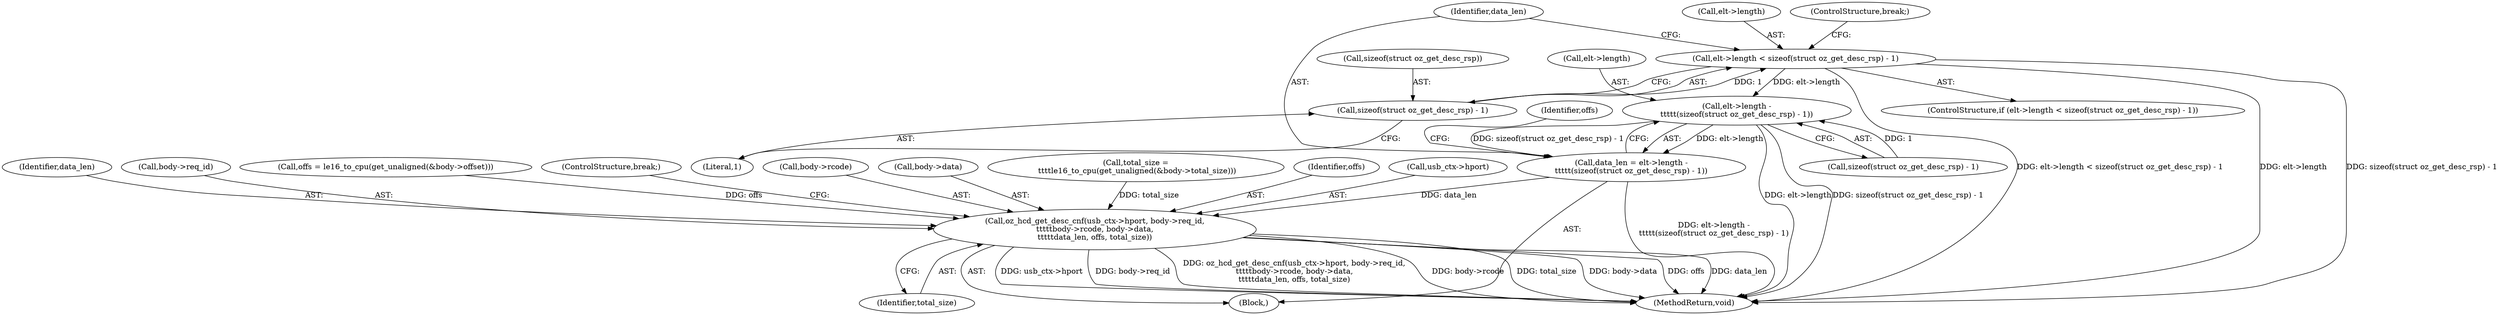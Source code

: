 digraph "0_linux_d114b9fe78c8d6fc6e70808c2092aa307c36dc8e@API" {
"1000197" [label="(Call,elt->length < sizeof(struct oz_get_desc_rsp) - 1)"];
"1000201" [label="(Call,sizeof(struct oz_get_desc_rsp) - 1)"];
"1000208" [label="(Call,elt->length -\n\t\t\t\t\t(sizeof(struct oz_get_desc_rsp) - 1))"];
"1000206" [label="(Call,data_len = elt->length -\n\t\t\t\t\t(sizeof(struct oz_get_desc_rsp) - 1))"];
"1000235" [label="(Call,oz_hcd_get_desc_cnf(usb_ctx->hport, body->req_id,\n\t\t\t\t\tbody->rcode, body->data,\n\t\t\t\t\tdata_len, offs, total_size))"];
"1000335" [label="(MethodReturn,void)"];
"1000186" [label="(Block,)"];
"1000248" [label="(Identifier,data_len)"];
"1000197" [label="(Call,elt->length < sizeof(struct oz_get_desc_rsp) - 1)"];
"1000205" [label="(ControlStructure,break;)"];
"1000239" [label="(Call,body->req_id)"];
"1000206" [label="(Call,data_len = elt->length -\n\t\t\t\t\t(sizeof(struct oz_get_desc_rsp) - 1))"];
"1000216" [label="(Call,offs = le16_to_cpu(get_unaligned(&body->offset)))"];
"1000202" [label="(Call,sizeof(struct oz_get_desc_rsp))"];
"1000207" [label="(Identifier,data_len)"];
"1000204" [label="(Literal,1)"];
"1000250" [label="(Identifier,total_size)"];
"1000235" [label="(Call,oz_hcd_get_desc_cnf(usb_ctx->hport, body->req_id,\n\t\t\t\t\tbody->rcode, body->data,\n\t\t\t\t\tdata_len, offs, total_size))"];
"1000251" [label="(ControlStructure,break;)"];
"1000198" [label="(Call,elt->length)"];
"1000242" [label="(Call,body->rcode)"];
"1000201" [label="(Call,sizeof(struct oz_get_desc_rsp) - 1)"];
"1000245" [label="(Call,body->data)"];
"1000208" [label="(Call,elt->length -\n\t\t\t\t\t(sizeof(struct oz_get_desc_rsp) - 1))"];
"1000224" [label="(Call,total_size =\n \t\t\t\tle16_to_cpu(get_unaligned(&body->total_size)))"];
"1000212" [label="(Call,sizeof(struct oz_get_desc_rsp) - 1)"];
"1000217" [label="(Identifier,offs)"];
"1000249" [label="(Identifier,offs)"];
"1000209" [label="(Call,elt->length)"];
"1000236" [label="(Call,usb_ctx->hport)"];
"1000196" [label="(ControlStructure,if (elt->length < sizeof(struct oz_get_desc_rsp) - 1))"];
"1000197" -> "1000196"  [label="AST: "];
"1000197" -> "1000201"  [label="CFG: "];
"1000198" -> "1000197"  [label="AST: "];
"1000201" -> "1000197"  [label="AST: "];
"1000205" -> "1000197"  [label="CFG: "];
"1000207" -> "1000197"  [label="CFG: "];
"1000197" -> "1000335"  [label="DDG: sizeof(struct oz_get_desc_rsp) - 1"];
"1000197" -> "1000335"  [label="DDG: elt->length < sizeof(struct oz_get_desc_rsp) - 1"];
"1000197" -> "1000335"  [label="DDG: elt->length"];
"1000201" -> "1000197"  [label="DDG: 1"];
"1000197" -> "1000208"  [label="DDG: elt->length"];
"1000201" -> "1000204"  [label="CFG: "];
"1000202" -> "1000201"  [label="AST: "];
"1000204" -> "1000201"  [label="AST: "];
"1000208" -> "1000206"  [label="AST: "];
"1000208" -> "1000212"  [label="CFG: "];
"1000209" -> "1000208"  [label="AST: "];
"1000212" -> "1000208"  [label="AST: "];
"1000206" -> "1000208"  [label="CFG: "];
"1000208" -> "1000335"  [label="DDG: elt->length"];
"1000208" -> "1000335"  [label="DDG: sizeof(struct oz_get_desc_rsp) - 1"];
"1000208" -> "1000206"  [label="DDG: elt->length"];
"1000208" -> "1000206"  [label="DDG: sizeof(struct oz_get_desc_rsp) - 1"];
"1000212" -> "1000208"  [label="DDG: 1"];
"1000206" -> "1000186"  [label="AST: "];
"1000207" -> "1000206"  [label="AST: "];
"1000217" -> "1000206"  [label="CFG: "];
"1000206" -> "1000335"  [label="DDG: elt->length -\n\t\t\t\t\t(sizeof(struct oz_get_desc_rsp) - 1)"];
"1000206" -> "1000235"  [label="DDG: data_len"];
"1000235" -> "1000186"  [label="AST: "];
"1000235" -> "1000250"  [label="CFG: "];
"1000236" -> "1000235"  [label="AST: "];
"1000239" -> "1000235"  [label="AST: "];
"1000242" -> "1000235"  [label="AST: "];
"1000245" -> "1000235"  [label="AST: "];
"1000248" -> "1000235"  [label="AST: "];
"1000249" -> "1000235"  [label="AST: "];
"1000250" -> "1000235"  [label="AST: "];
"1000251" -> "1000235"  [label="CFG: "];
"1000235" -> "1000335"  [label="DDG: data_len"];
"1000235" -> "1000335"  [label="DDG: usb_ctx->hport"];
"1000235" -> "1000335"  [label="DDG: body->req_id"];
"1000235" -> "1000335"  [label="DDG: oz_hcd_get_desc_cnf(usb_ctx->hport, body->req_id,\n\t\t\t\t\tbody->rcode, body->data,\n\t\t\t\t\tdata_len, offs, total_size)"];
"1000235" -> "1000335"  [label="DDG: body->rcode"];
"1000235" -> "1000335"  [label="DDG: total_size"];
"1000235" -> "1000335"  [label="DDG: body->data"];
"1000235" -> "1000335"  [label="DDG: offs"];
"1000216" -> "1000235"  [label="DDG: offs"];
"1000224" -> "1000235"  [label="DDG: total_size"];
}

